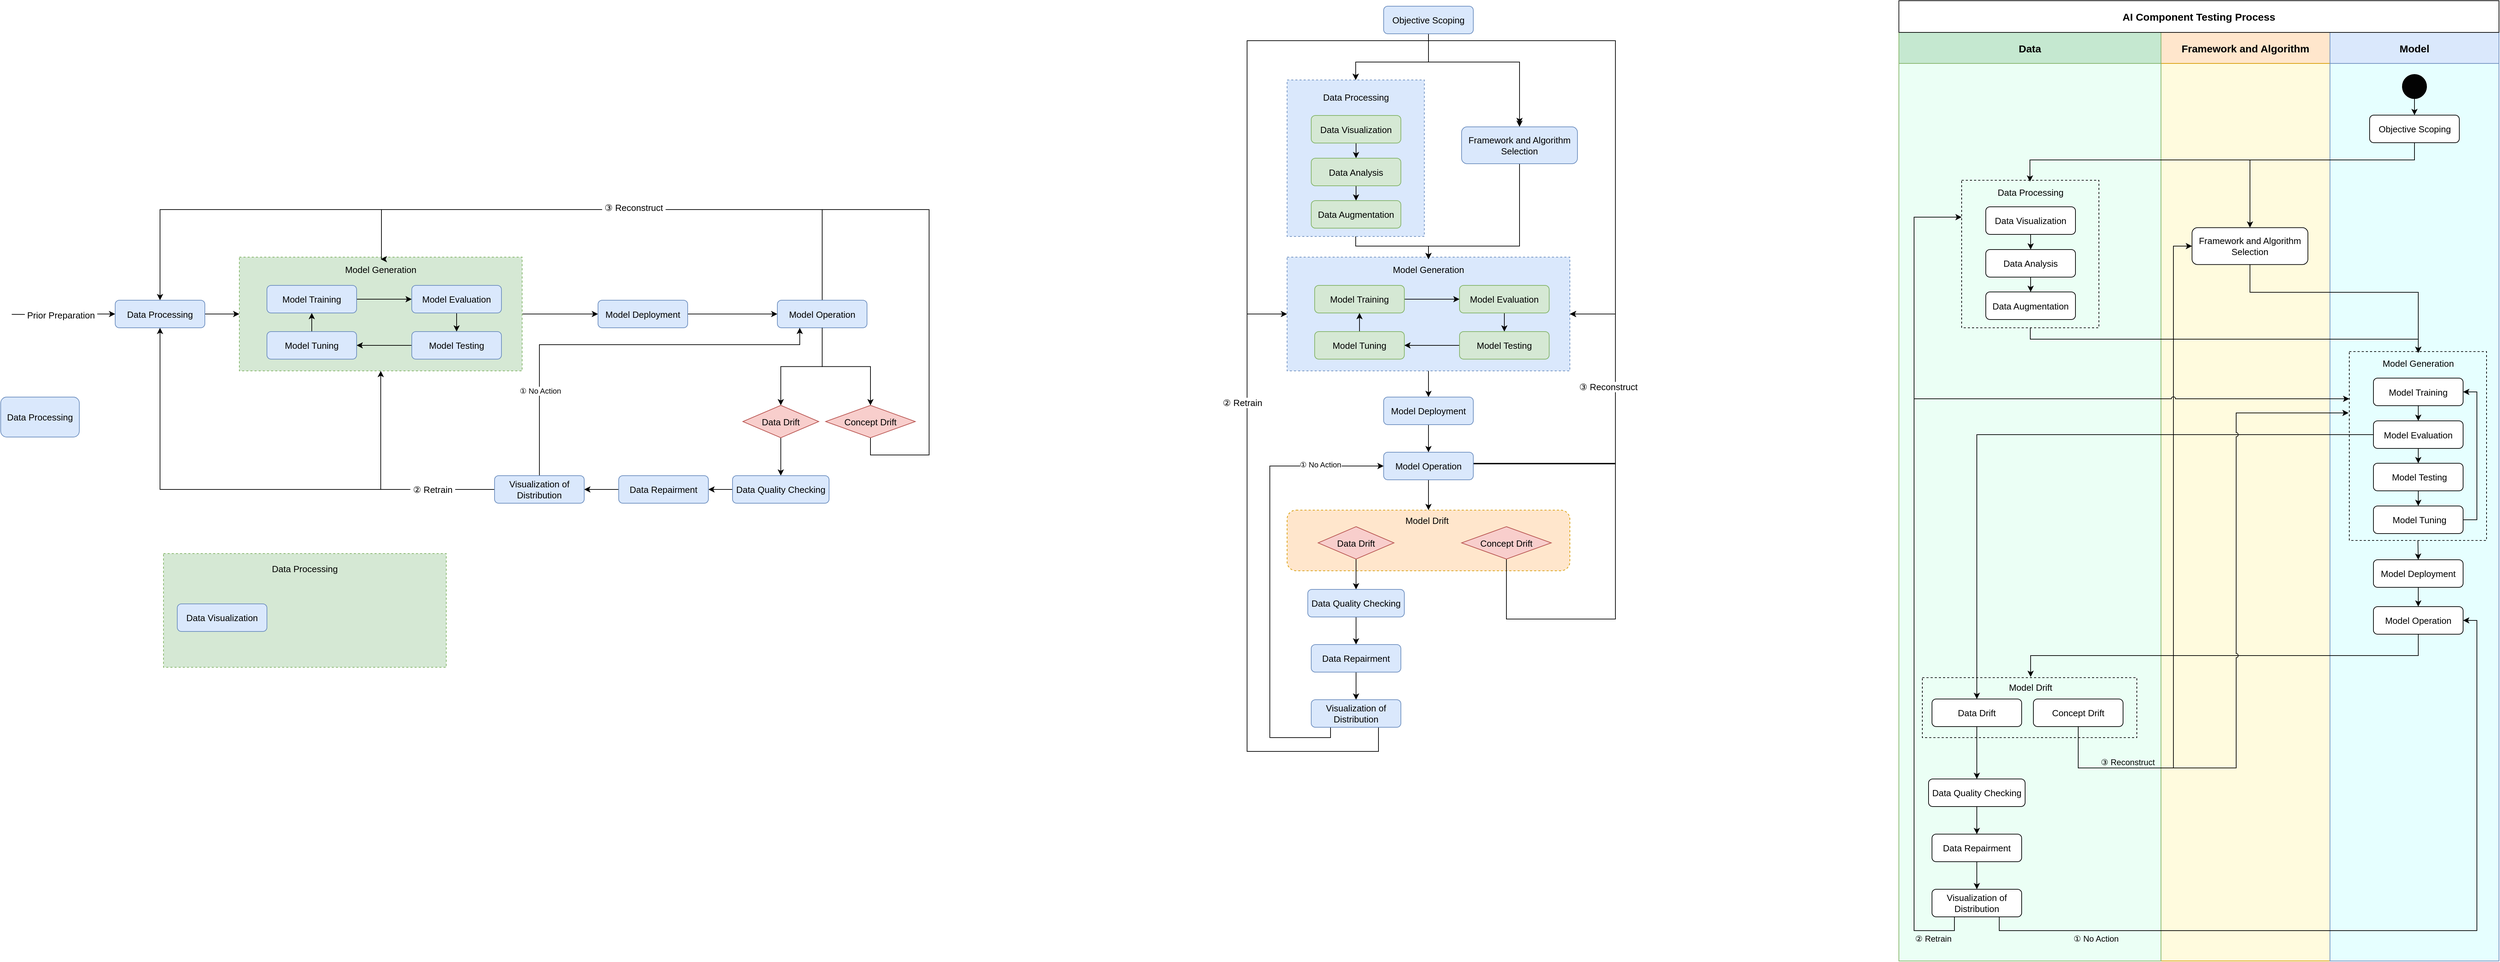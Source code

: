 <mxfile version="22.1.17" type="github">
  <diagram name="第 1 页" id="kjWoDe90movP3GVGkAOm">
    <mxGraphModel dx="2210" dy="1623" grid="0" gridSize="10" guides="1" tooltips="1" connect="1" arrows="1" fold="1" page="0" pageScale="1" pageWidth="827" pageHeight="1169" math="0" shadow="0">
      <root>
        <mxCell id="0" />
        <mxCell id="1" parent="0" />
        <mxCell id="MFeed4d9ZoU8dtEDPjQN-4" value="Framework and Algorithm" style="swimlane;whiteSpace=wrap;html=1;startSize=45;fontSize=15;fillColor=#ffe6cc;strokeColor=#d79b00;swimlaneFillColor=#FFFBDE;" vertex="1" parent="1">
          <mxGeometry x="3056" y="-283" width="245" height="1347" as="geometry" />
        </mxCell>
        <mxCell id="Fn_SYdDXyTarmtpHNBiJ-152" value="" style="rounded=1;whiteSpace=wrap;html=1;fillColor=#ffe6cc;strokeColor=#d79b00;dashed=1;" parent="1" vertex="1">
          <mxGeometry x="1789" y="410" width="410" height="88" as="geometry" />
        </mxCell>
        <mxCell id="Fn_SYdDXyTarmtpHNBiJ-78" style="edgeStyle=orthogonalEdgeStyle;rounded=0;orthogonalLoop=1;jettySize=auto;html=1;exitX=1;exitY=0.5;exitDx=0;exitDy=0;entryX=0;entryY=0.5;entryDx=0;entryDy=0;" parent="1" source="Fn_SYdDXyTarmtpHNBiJ-5" target="Fn_SYdDXyTarmtpHNBiJ-33" edge="1">
          <mxGeometry relative="1" as="geometry" />
        </mxCell>
        <mxCell id="Fn_SYdDXyTarmtpHNBiJ-5" value="" style="rounded=0;whiteSpace=wrap;html=1;dashed=1;fillColor=#d5e8d4;strokeColor=#82b366;fontSize=13;" parent="1" vertex="1">
          <mxGeometry x="270" y="43" width="410" height="165" as="geometry" />
        </mxCell>
        <mxCell id="Fn_SYdDXyTarmtpHNBiJ-12" style="edgeStyle=orthogonalEdgeStyle;rounded=0;orthogonalLoop=1;jettySize=auto;html=1;exitX=1;exitY=0.5;exitDx=0;exitDy=0;entryX=0;entryY=0.5;entryDx=0;entryDy=0;fontSize=13;" parent="1" edge="1">
          <mxGeometry relative="1" as="geometry">
            <mxPoint x="440.0" y="104" as="sourcePoint" />
            <mxPoint x="520.0" y="104" as="targetPoint" />
          </mxGeometry>
        </mxCell>
        <mxCell id="Fn_SYdDXyTarmtpHNBiJ-18" style="edgeStyle=orthogonalEdgeStyle;rounded=0;orthogonalLoop=1;jettySize=auto;html=1;exitX=0.5;exitY=1;exitDx=0;exitDy=0;entryX=0.5;entryY=0;entryDx=0;entryDy=0;fontSize=13;" parent="1" edge="1">
          <mxGeometry relative="1" as="geometry">
            <mxPoint x="585.0" y="124" as="sourcePoint" />
            <mxPoint x="585.0" y="151" as="targetPoint" />
          </mxGeometry>
        </mxCell>
        <mxCell id="Fn_SYdDXyTarmtpHNBiJ-19" style="edgeStyle=orthogonalEdgeStyle;rounded=0;orthogonalLoop=1;jettySize=auto;html=1;exitX=0;exitY=0.5;exitDx=0;exitDy=0;entryX=1;entryY=0.5;entryDx=0;entryDy=0;fontSize=13;" parent="1" edge="1">
          <mxGeometry relative="1" as="geometry">
            <mxPoint x="520.0" y="171" as="sourcePoint" />
            <mxPoint x="440.0" y="171" as="targetPoint" />
          </mxGeometry>
        </mxCell>
        <mxCell id="Fn_SYdDXyTarmtpHNBiJ-6" value="Model Generation" style="text;html=1;strokeColor=none;fillColor=none;align=center;verticalAlign=middle;whiteSpace=wrap;rounded=0;fontSize=13;" parent="1" vertex="1">
          <mxGeometry x="385" y="46" width="180" height="30" as="geometry" />
        </mxCell>
        <mxCell id="Fn_SYdDXyTarmtpHNBiJ-20" style="edgeStyle=orthogonalEdgeStyle;rounded=0;orthogonalLoop=1;jettySize=auto;html=1;exitX=0.5;exitY=0;exitDx=0;exitDy=0;entryX=0.5;entryY=1;entryDx=0;entryDy=0;fontSize=13;" parent="1" edge="1">
          <mxGeometry relative="1" as="geometry">
            <mxPoint x="375.0" y="151" as="sourcePoint" />
            <mxPoint x="375.0" y="124" as="targetPoint" />
          </mxGeometry>
        </mxCell>
        <mxCell id="Fn_SYdDXyTarmtpHNBiJ-25" style="edgeStyle=orthogonalEdgeStyle;rounded=0;orthogonalLoop=1;jettySize=auto;html=1;exitX=1;exitY=0.5;exitDx=0;exitDy=0;entryX=0;entryY=0.5;entryDx=0;entryDy=0;fontSize=13;" parent="1" source="Fn_SYdDXyTarmtpHNBiJ-24" target="Fn_SYdDXyTarmtpHNBiJ-5" edge="1">
          <mxGeometry relative="1" as="geometry" />
        </mxCell>
        <mxCell id="Fn_SYdDXyTarmtpHNBiJ-50" style="edgeStyle=orthogonalEdgeStyle;rounded=0;orthogonalLoop=1;jettySize=auto;html=1;entryX=0;entryY=0.5;entryDx=0;entryDy=0;fontSize=13;" parent="1" target="Fn_SYdDXyTarmtpHNBiJ-24" edge="1">
          <mxGeometry relative="1" as="geometry">
            <mxPoint x="-50" y="125" as="targetPoint" />
            <mxPoint x="-60" y="126" as="sourcePoint" />
          </mxGeometry>
        </mxCell>
        <mxCell id="Fn_SYdDXyTarmtpHNBiJ-51" value="&amp;nbsp;Prior Preparation&amp;nbsp;" style="edgeLabel;html=1;align=center;verticalAlign=middle;resizable=0;points=[];fontSize=13;" parent="Fn_SYdDXyTarmtpHNBiJ-50" vertex="1" connectable="0">
          <mxGeometry x="-0.065" relative="1" as="geometry">
            <mxPoint as="offset" />
          </mxGeometry>
        </mxCell>
        <mxCell id="Fn_SYdDXyTarmtpHNBiJ-24" value="Data Processing" style="rounded=1;whiteSpace=wrap;html=1;fillColor=#dae8fc;strokeColor=#6c8ebf;fontSize=13;" parent="1" vertex="1">
          <mxGeometry x="90" y="105.5" width="130" height="40" as="geometry" />
        </mxCell>
        <mxCell id="Fn_SYdDXyTarmtpHNBiJ-26" value="Model Training" style="rounded=1;whiteSpace=wrap;html=1;fillColor=#dae8fc;strokeColor=#6c8ebf;fontSize=13;" parent="1" vertex="1">
          <mxGeometry x="310" y="84" width="130" height="40" as="geometry" />
        </mxCell>
        <mxCell id="Fn_SYdDXyTarmtpHNBiJ-60" style="edgeStyle=orthogonalEdgeStyle;rounded=0;orthogonalLoop=1;jettySize=auto;html=1;exitX=0.5;exitY=0;exitDx=0;exitDy=0;entryX=0.5;entryY=0;entryDx=0;entryDy=0;fontSize=13;" parent="1" source="Fn_SYdDXyTarmtpHNBiJ-28" target="Fn_SYdDXyTarmtpHNBiJ-6" edge="1">
          <mxGeometry relative="1" as="geometry">
            <Array as="points">
              <mxPoint x="1115" y="-26" />
              <mxPoint x="476" y="-26" />
              <mxPoint x="476" y="46" />
            </Array>
          </mxGeometry>
        </mxCell>
        <mxCell id="Fn_SYdDXyTarmtpHNBiJ-28" value="Model Operation" style="rounded=1;whiteSpace=wrap;html=1;fillColor=#dae8fc;strokeColor=#6c8ebf;fontSize=13;" parent="1" vertex="1">
          <mxGeometry x="1050" y="105.5" width="130" height="40" as="geometry" />
        </mxCell>
        <mxCell id="Fn_SYdDXyTarmtpHNBiJ-30" value="Model Tuning" style="rounded=1;whiteSpace=wrap;html=1;fillColor=#dae8fc;strokeColor=#6c8ebf;fontSize=13;" parent="1" vertex="1">
          <mxGeometry x="310" y="151" width="130" height="40" as="geometry" />
        </mxCell>
        <mxCell id="Fn_SYdDXyTarmtpHNBiJ-31" value="Model Evaluation" style="rounded=1;whiteSpace=wrap;html=1;fillColor=#dae8fc;strokeColor=#6c8ebf;fontSize=13;" parent="1" vertex="1">
          <mxGeometry x="520" y="84" width="130" height="40" as="geometry" />
        </mxCell>
        <mxCell id="Fn_SYdDXyTarmtpHNBiJ-32" value="Model Testing" style="rounded=1;whiteSpace=wrap;html=1;fillColor=#dae8fc;strokeColor=#6c8ebf;fontSize=13;" parent="1" vertex="1">
          <mxGeometry x="520" y="151" width="130" height="40" as="geometry" />
        </mxCell>
        <mxCell id="Fn_SYdDXyTarmtpHNBiJ-42" style="edgeStyle=orthogonalEdgeStyle;rounded=0;orthogonalLoop=1;jettySize=auto;html=1;exitX=1;exitY=0.5;exitDx=0;exitDy=0;entryX=0;entryY=0.5;entryDx=0;entryDy=0;fontSize=13;" parent="1" source="Fn_SYdDXyTarmtpHNBiJ-33" target="Fn_SYdDXyTarmtpHNBiJ-28" edge="1">
          <mxGeometry relative="1" as="geometry" />
        </mxCell>
        <mxCell id="Fn_SYdDXyTarmtpHNBiJ-33" value="Model Deployment" style="rounded=1;whiteSpace=wrap;html=1;fillColor=#dae8fc;strokeColor=#6c8ebf;fontSize=13;" parent="1" vertex="1">
          <mxGeometry x="790" y="105.5" width="130" height="40" as="geometry" />
        </mxCell>
        <mxCell id="Fn_SYdDXyTarmtpHNBiJ-73" style="edgeStyle=orthogonalEdgeStyle;rounded=0;orthogonalLoop=1;jettySize=auto;html=1;exitX=0.5;exitY=1;exitDx=0;exitDy=0;exitPerimeter=0;entryX=0.5;entryY=0;entryDx=0;entryDy=0;" parent="1" source="Fn_SYdDXyTarmtpHNBiJ-37" target="Fn_SYdDXyTarmtpHNBiJ-69" edge="1">
          <mxGeometry relative="1" as="geometry" />
        </mxCell>
        <mxCell id="Fn_SYdDXyTarmtpHNBiJ-37" value="Data Drift" style="strokeWidth=1;html=1;shape=mxgraph.flowchart.decision;whiteSpace=wrap;fillColor=#f8cecc;strokeColor=#b85450;fontSize=13;" parent="1" vertex="1">
          <mxGeometry x="1000" y="258" width="110" height="47" as="geometry" />
        </mxCell>
        <mxCell id="Fn_SYdDXyTarmtpHNBiJ-64" style="edgeStyle=orthogonalEdgeStyle;rounded=0;orthogonalLoop=1;jettySize=auto;html=1;entryX=0.5;entryY=0;entryDx=0;entryDy=0;fontSize=13;exitX=0.5;exitY=1;exitDx=0;exitDy=0;exitPerimeter=0;" parent="1" source="Fn_SYdDXyTarmtpHNBiJ-38" target="Fn_SYdDXyTarmtpHNBiJ-24" edge="1">
          <mxGeometry relative="1" as="geometry">
            <mxPoint x="1250" y="282" as="sourcePoint" />
            <Array as="points">
              <mxPoint x="1185" y="330" />
              <mxPoint x="1270" y="330" />
              <mxPoint x="1270" y="-26" />
              <mxPoint x="155" y="-26" />
            </Array>
          </mxGeometry>
        </mxCell>
        <mxCell id="Fn_SYdDXyTarmtpHNBiJ-38" value="Concept Drift" style="strokeWidth=1;html=1;shape=mxgraph.flowchart.decision;whiteSpace=wrap;fillColor=#f8cecc;strokeColor=#b85450;fontSize=13;" parent="1" vertex="1">
          <mxGeometry x="1120" y="258" width="130" height="47" as="geometry" />
        </mxCell>
        <mxCell id="Fn_SYdDXyTarmtpHNBiJ-40" style="edgeStyle=orthogonalEdgeStyle;rounded=0;orthogonalLoop=1;jettySize=auto;html=1;exitX=0.5;exitY=1;exitDx=0;exitDy=0;entryX=0.5;entryY=0;entryDx=0;entryDy=0;entryPerimeter=0;fontSize=13;" parent="1" source="Fn_SYdDXyTarmtpHNBiJ-28" target="Fn_SYdDXyTarmtpHNBiJ-37" edge="1">
          <mxGeometry relative="1" as="geometry" />
        </mxCell>
        <mxCell id="Fn_SYdDXyTarmtpHNBiJ-41" style="edgeStyle=orthogonalEdgeStyle;rounded=0;orthogonalLoop=1;jettySize=auto;html=1;exitX=0.5;exitY=1;exitDx=0;exitDy=0;entryX=0.5;entryY=0;entryDx=0;entryDy=0;entryPerimeter=0;fontSize=13;" parent="1" source="Fn_SYdDXyTarmtpHNBiJ-28" target="Fn_SYdDXyTarmtpHNBiJ-38" edge="1">
          <mxGeometry relative="1" as="geometry" />
        </mxCell>
        <mxCell id="Fn_SYdDXyTarmtpHNBiJ-59" style="edgeStyle=orthogonalEdgeStyle;rounded=0;orthogonalLoop=1;jettySize=auto;html=1;exitX=0;exitY=0.5;exitDx=0;exitDy=0;entryX=0.5;entryY=1;entryDx=0;entryDy=0;fontSize=13;" parent="1" source="Fn_SYdDXyTarmtpHNBiJ-46" target="Fn_SYdDXyTarmtpHNBiJ-5" edge="1">
          <mxGeometry relative="1" as="geometry" />
        </mxCell>
        <mxCell id="Fn_SYdDXyTarmtpHNBiJ-53" style="edgeStyle=orthogonalEdgeStyle;rounded=0;orthogonalLoop=1;jettySize=auto;html=1;exitX=0;exitY=0.5;exitDx=0;exitDy=0;entryX=0.5;entryY=1;entryDx=0;entryDy=0;fontSize=13;" parent="1" source="Fn_SYdDXyTarmtpHNBiJ-46" target="Fn_SYdDXyTarmtpHNBiJ-24" edge="1">
          <mxGeometry relative="1" as="geometry" />
        </mxCell>
        <mxCell id="Fn_SYdDXyTarmtpHNBiJ-54" value="&amp;nbsp;②&amp;nbsp;Retrain&amp;nbsp;" style="edgeLabel;html=1;align=center;verticalAlign=middle;resizable=0;points=[];fontSize=13;" parent="Fn_SYdDXyTarmtpHNBiJ-53" vertex="1" connectable="0">
          <mxGeometry x="-0.463" y="-3" relative="1" as="geometry">
            <mxPoint x="103" y="3" as="offset" />
          </mxGeometry>
        </mxCell>
        <mxCell id="Fn_SYdDXyTarmtpHNBiJ-79" style="edgeStyle=orthogonalEdgeStyle;rounded=0;orthogonalLoop=1;jettySize=auto;html=1;exitX=0.5;exitY=0;exitDx=0;exitDy=0;entryX=0.25;entryY=1;entryDx=0;entryDy=0;" parent="1" source="Fn_SYdDXyTarmtpHNBiJ-46" target="Fn_SYdDXyTarmtpHNBiJ-28" edge="1">
          <mxGeometry relative="1" as="geometry">
            <Array as="points">
              <mxPoint x="705" y="170" />
              <mxPoint x="1082" y="170" />
            </Array>
          </mxGeometry>
        </mxCell>
        <mxCell id="Fn_SYdDXyTarmtpHNBiJ-81" value="① No Action" style="edgeLabel;html=1;align=center;verticalAlign=middle;resizable=0;points=[];" parent="Fn_SYdDXyTarmtpHNBiJ-79" vertex="1" connectable="0">
          <mxGeometry x="-0.585" y="-1" relative="1" as="geometry">
            <mxPoint as="offset" />
          </mxGeometry>
        </mxCell>
        <mxCell id="Fn_SYdDXyTarmtpHNBiJ-46" value="Visualization of Distribution" style="rounded=1;whiteSpace=wrap;html=1;fillColor=#dae8fc;strokeColor=#6c8ebf;fontSize=13;" parent="1" vertex="1">
          <mxGeometry x="640" y="360" width="130" height="40" as="geometry" />
        </mxCell>
        <mxCell id="Fn_SYdDXyTarmtpHNBiJ-65" value="&lt;span style=&quot;color: rgb(0, 0, 0); font-family: Helvetica; font-size: 13px; font-style: normal; font-variant-ligatures: normal; font-variant-caps: normal; font-weight: 400; letter-spacing: normal; orphans: 2; text-align: center; text-indent: 0px; text-transform: none; widows: 2; word-spacing: 0px; -webkit-text-stroke-width: 0px; background-color: rgb(255, 255, 255); text-decoration-thickness: initial; text-decoration-style: initial; text-decoration-color: initial; float: none; display: inline !important;&quot;&gt;&amp;nbsp;③ Reconstruct&amp;nbsp;&lt;/span&gt;" style="text;whiteSpace=wrap;html=1;" parent="1" vertex="1">
          <mxGeometry x="794.0" y="-43.0" width="121" height="38" as="geometry" />
        </mxCell>
        <mxCell id="Fn_SYdDXyTarmtpHNBiJ-74" style="edgeStyle=orthogonalEdgeStyle;rounded=0;orthogonalLoop=1;jettySize=auto;html=1;exitX=0;exitY=0.5;exitDx=0;exitDy=0;entryX=1;entryY=0.5;entryDx=0;entryDy=0;" parent="1" source="Fn_SYdDXyTarmtpHNBiJ-69" target="Fn_SYdDXyTarmtpHNBiJ-71" edge="1">
          <mxGeometry relative="1" as="geometry" />
        </mxCell>
        <mxCell id="Fn_SYdDXyTarmtpHNBiJ-69" value="Data Quality Checking" style="rounded=1;whiteSpace=wrap;html=1;fillColor=#dae8fc;strokeColor=#6c8ebf;fontSize=13;" parent="1" vertex="1">
          <mxGeometry x="985" y="360" width="140" height="40" as="geometry" />
        </mxCell>
        <mxCell id="Fn_SYdDXyTarmtpHNBiJ-77" style="edgeStyle=orthogonalEdgeStyle;rounded=0;orthogonalLoop=1;jettySize=auto;html=1;exitX=0;exitY=0.5;exitDx=0;exitDy=0;entryX=1;entryY=0.5;entryDx=0;entryDy=0;" parent="1" source="Fn_SYdDXyTarmtpHNBiJ-71" target="Fn_SYdDXyTarmtpHNBiJ-46" edge="1">
          <mxGeometry relative="1" as="geometry" />
        </mxCell>
        <mxCell id="Fn_SYdDXyTarmtpHNBiJ-71" value="Data Repairment" style="rounded=1;whiteSpace=wrap;html=1;fillColor=#dae8fc;strokeColor=#6c8ebf;fontSize=13;" parent="1" vertex="1">
          <mxGeometry x="820" y="360" width="130" height="40" as="geometry" />
        </mxCell>
        <mxCell id="Fn_SYdDXyTarmtpHNBiJ-82" value="Data Processing" style="rounded=1;whiteSpace=wrap;html=1;fillColor=#dae8fc;strokeColor=#6c8ebf;fontSize=13;" parent="1" vertex="1">
          <mxGeometry x="-76" y="246" width="114" height="58" as="geometry" />
        </mxCell>
        <mxCell id="Fn_SYdDXyTarmtpHNBiJ-83" value="" style="rounded=0;whiteSpace=wrap;html=1;dashed=1;fillColor=#d5e8d4;strokeColor=#82b366;fontSize=13;" parent="1" vertex="1">
          <mxGeometry x="160" y="473" width="410" height="165" as="geometry" />
        </mxCell>
        <mxCell id="Fn_SYdDXyTarmtpHNBiJ-84" value="Data Processing" style="text;html=1;strokeColor=none;fillColor=none;align=center;verticalAlign=middle;whiteSpace=wrap;rounded=0;fontSize=13;" parent="1" vertex="1">
          <mxGeometry x="275" y="480" width="180" height="30" as="geometry" />
        </mxCell>
        <mxCell id="Fn_SYdDXyTarmtpHNBiJ-86" value="Data Visualization" style="rounded=1;whiteSpace=wrap;html=1;fillColor=#dae8fc;strokeColor=#6c8ebf;fontSize=13;" parent="1" vertex="1">
          <mxGeometry x="180" y="546" width="130" height="40" as="geometry" />
        </mxCell>
        <mxCell id="Fn_SYdDXyTarmtpHNBiJ-120" style="edgeStyle=orthogonalEdgeStyle;rounded=0;orthogonalLoop=1;jettySize=auto;html=1;exitX=0.5;exitY=1;exitDx=0;exitDy=0;entryX=0.5;entryY=0;entryDx=0;entryDy=0;" parent="1" source="Fn_SYdDXyTarmtpHNBiJ-88" target="Fn_SYdDXyTarmtpHNBiJ-102" edge="1">
          <mxGeometry relative="1" as="geometry" />
        </mxCell>
        <mxCell id="Fn_SYdDXyTarmtpHNBiJ-88" value="" style="rounded=0;whiteSpace=wrap;html=1;dashed=1;fillColor=#dae8fc;strokeColor=#6c8ebf;fontSize=13;" parent="1" vertex="1">
          <mxGeometry x="1789" y="43" width="410" height="165" as="geometry" />
        </mxCell>
        <mxCell id="Fn_SYdDXyTarmtpHNBiJ-89" style="edgeStyle=orthogonalEdgeStyle;rounded=0;orthogonalLoop=1;jettySize=auto;html=1;exitX=1;exitY=0.5;exitDx=0;exitDy=0;entryX=0;entryY=0.5;entryDx=0;entryDy=0;fontSize=13;" parent="1" edge="1">
          <mxGeometry relative="1" as="geometry">
            <mxPoint x="1959.0" y="104" as="sourcePoint" />
            <mxPoint x="2039.0" y="104" as="targetPoint" />
          </mxGeometry>
        </mxCell>
        <mxCell id="Fn_SYdDXyTarmtpHNBiJ-90" style="edgeStyle=orthogonalEdgeStyle;rounded=0;orthogonalLoop=1;jettySize=auto;html=1;exitX=0.5;exitY=1;exitDx=0;exitDy=0;entryX=0.5;entryY=0;entryDx=0;entryDy=0;fontSize=13;" parent="1" edge="1">
          <mxGeometry relative="1" as="geometry">
            <mxPoint x="2104" y="124" as="sourcePoint" />
            <mxPoint x="2104" y="151" as="targetPoint" />
          </mxGeometry>
        </mxCell>
        <mxCell id="Fn_SYdDXyTarmtpHNBiJ-91" style="edgeStyle=orthogonalEdgeStyle;rounded=0;orthogonalLoop=1;jettySize=auto;html=1;exitX=0;exitY=0.5;exitDx=0;exitDy=0;entryX=1;entryY=0.5;entryDx=0;entryDy=0;fontSize=13;" parent="1" edge="1">
          <mxGeometry relative="1" as="geometry">
            <mxPoint x="2039.0" y="171" as="sourcePoint" />
            <mxPoint x="1959.0" y="171" as="targetPoint" />
          </mxGeometry>
        </mxCell>
        <mxCell id="Fn_SYdDXyTarmtpHNBiJ-92" value="Model Generation" style="text;html=1;strokeColor=none;fillColor=none;align=center;verticalAlign=middle;whiteSpace=wrap;rounded=0;fontSize=13;" parent="1" vertex="1">
          <mxGeometry x="1904" y="46" width="180" height="30" as="geometry" />
        </mxCell>
        <mxCell id="Fn_SYdDXyTarmtpHNBiJ-93" style="edgeStyle=orthogonalEdgeStyle;rounded=0;orthogonalLoop=1;jettySize=auto;html=1;exitX=0.5;exitY=0;exitDx=0;exitDy=0;entryX=0.5;entryY=1;entryDx=0;entryDy=0;fontSize=13;" parent="1" edge="1">
          <mxGeometry relative="1" as="geometry">
            <mxPoint x="1894.0" y="151" as="sourcePoint" />
            <mxPoint x="1894.0" y="124" as="targetPoint" />
          </mxGeometry>
        </mxCell>
        <mxCell id="Fn_SYdDXyTarmtpHNBiJ-95" value="Model Training" style="rounded=1;whiteSpace=wrap;html=1;fillColor=#d5e8d4;strokeColor=#82b366;fontSize=13;" parent="1" vertex="1">
          <mxGeometry x="1829" y="84" width="130" height="40" as="geometry" />
        </mxCell>
        <mxCell id="Fn_SYdDXyTarmtpHNBiJ-130" style="edgeStyle=orthogonalEdgeStyle;rounded=0;orthogonalLoop=1;jettySize=auto;html=1;exitX=1;exitY=0.5;exitDx=0;exitDy=0;entryX=1;entryY=0.5;entryDx=0;entryDy=0;" parent="1" source="Fn_SYdDXyTarmtpHNBiJ-97" target="Fn_SYdDXyTarmtpHNBiJ-88" edge="1">
          <mxGeometry relative="1" as="geometry">
            <Array as="points">
              <mxPoint x="2059" y="343" />
              <mxPoint x="2265" y="343" />
              <mxPoint x="2265" y="125" />
            </Array>
          </mxGeometry>
        </mxCell>
        <mxCell id="Fn_SYdDXyTarmtpHNBiJ-153" style="edgeStyle=orthogonalEdgeStyle;rounded=0;orthogonalLoop=1;jettySize=auto;html=1;exitX=0.5;exitY=1;exitDx=0;exitDy=0;entryX=0.5;entryY=0;entryDx=0;entryDy=0;" parent="1" source="Fn_SYdDXyTarmtpHNBiJ-97" target="Fn_SYdDXyTarmtpHNBiJ-152" edge="1">
          <mxGeometry relative="1" as="geometry" />
        </mxCell>
        <mxCell id="Fn_SYdDXyTarmtpHNBiJ-163" style="edgeStyle=orthogonalEdgeStyle;rounded=0;orthogonalLoop=1;jettySize=auto;html=1;exitX=1;exitY=0.5;exitDx=0;exitDy=0;entryX=0.5;entryY=0;entryDx=0;entryDy=0;" parent="1" edge="1">
          <mxGeometry relative="1" as="geometry">
            <mxPoint x="2059" y="342" as="sourcePoint" />
            <mxPoint x="2126.0" y="-150" as="targetPoint" />
            <Array as="points">
              <mxPoint x="2265" y="342" />
              <mxPoint x="2265" y="-271" />
              <mxPoint x="1994" y="-271" />
              <mxPoint x="1994" y="-240" />
              <mxPoint x="2126" y="-240" />
            </Array>
          </mxGeometry>
        </mxCell>
        <mxCell id="Fn_SYdDXyTarmtpHNBiJ-97" value="Model Operation" style="rounded=1;whiteSpace=wrap;html=1;fillColor=#dae8fc;strokeColor=#6c8ebf;fontSize=13;" parent="1" vertex="1">
          <mxGeometry x="1929" y="326" width="130" height="40" as="geometry" />
        </mxCell>
        <mxCell id="Fn_SYdDXyTarmtpHNBiJ-98" value="Model Tuning" style="rounded=1;whiteSpace=wrap;html=1;fillColor=#d5e8d4;strokeColor=#82b366;fontSize=13;" parent="1" vertex="1">
          <mxGeometry x="1829" y="151" width="130" height="40" as="geometry" />
        </mxCell>
        <mxCell id="Fn_SYdDXyTarmtpHNBiJ-99" value="Model Evaluation" style="rounded=1;whiteSpace=wrap;html=1;fillColor=#d5e8d4;strokeColor=#82b366;fontSize=13;" parent="1" vertex="1">
          <mxGeometry x="2039" y="84" width="130" height="40" as="geometry" />
        </mxCell>
        <mxCell id="Fn_SYdDXyTarmtpHNBiJ-100" value="Model Testing" style="rounded=1;whiteSpace=wrap;html=1;fillColor=#d5e8d4;strokeColor=#82b366;fontSize=13;" parent="1" vertex="1">
          <mxGeometry x="2039" y="151" width="130" height="40" as="geometry" />
        </mxCell>
        <mxCell id="Fn_SYdDXyTarmtpHNBiJ-123" style="edgeStyle=orthogonalEdgeStyle;rounded=0;orthogonalLoop=1;jettySize=auto;html=1;exitX=0.5;exitY=1;exitDx=0;exitDy=0;entryX=0.5;entryY=0;entryDx=0;entryDy=0;" parent="1" source="Fn_SYdDXyTarmtpHNBiJ-102" target="Fn_SYdDXyTarmtpHNBiJ-97" edge="1">
          <mxGeometry relative="1" as="geometry" />
        </mxCell>
        <mxCell id="Fn_SYdDXyTarmtpHNBiJ-102" value="Model Deployment" style="rounded=1;whiteSpace=wrap;html=1;fillColor=#dae8fc;strokeColor=#6c8ebf;fontSize=13;" parent="1" vertex="1">
          <mxGeometry x="1929" y="246" width="130" height="40" as="geometry" />
        </mxCell>
        <mxCell id="Fn_SYdDXyTarmtpHNBiJ-103" style="edgeStyle=orthogonalEdgeStyle;rounded=0;orthogonalLoop=1;jettySize=auto;html=1;entryX=0.5;entryY=0;entryDx=0;entryDy=0;" parent="1" source="Fn_SYdDXyTarmtpHNBiJ-104" target="Fn_SYdDXyTarmtpHNBiJ-117" edge="1">
          <mxGeometry relative="1" as="geometry">
            <mxPoint x="1889" y="488.0" as="sourcePoint" />
          </mxGeometry>
        </mxCell>
        <mxCell id="Fn_SYdDXyTarmtpHNBiJ-104" value="Data Drift" style="strokeWidth=1;html=1;shape=mxgraph.flowchart.decision;whiteSpace=wrap;fillColor=#f8cecc;strokeColor=#b85450;fontSize=13;" parent="1" vertex="1">
          <mxGeometry x="1834" y="434" width="110" height="47" as="geometry" />
        </mxCell>
        <mxCell id="Fn_SYdDXyTarmtpHNBiJ-131" style="edgeStyle=orthogonalEdgeStyle;rounded=0;orthogonalLoop=1;jettySize=auto;html=1;exitX=0.25;exitY=1;exitDx=0;exitDy=0;entryX=0;entryY=0.5;entryDx=0;entryDy=0;" parent="1" source="Fn_SYdDXyTarmtpHNBiJ-114" target="Fn_SYdDXyTarmtpHNBiJ-97" edge="1">
          <mxGeometry relative="1" as="geometry">
            <Array as="points">
              <mxPoint x="1852" y="725" />
              <mxPoint x="1852" y="740" />
              <mxPoint x="1764" y="740" />
              <mxPoint x="1764" y="346" />
            </Array>
          </mxGeometry>
        </mxCell>
        <mxCell id="Fn_SYdDXyTarmtpHNBiJ-132" style="edgeStyle=orthogonalEdgeStyle;rounded=0;orthogonalLoop=1;jettySize=auto;html=1;exitX=0.75;exitY=1;exitDx=0;exitDy=0;entryX=0;entryY=0.5;entryDx=0;entryDy=0;" parent="1" source="Fn_SYdDXyTarmtpHNBiJ-114" target="Fn_SYdDXyTarmtpHNBiJ-88" edge="1">
          <mxGeometry relative="1" as="geometry">
            <Array as="points">
              <mxPoint x="1922" y="760" />
              <mxPoint x="1731" y="760" />
              <mxPoint x="1731" y="126" />
            </Array>
          </mxGeometry>
        </mxCell>
        <mxCell id="Fn_SYdDXyTarmtpHNBiJ-162" style="edgeStyle=orthogonalEdgeStyle;rounded=0;orthogonalLoop=1;jettySize=auto;html=1;exitX=0.75;exitY=1;exitDx=0;exitDy=0;entryX=0.5;entryY=0;entryDx=0;entryDy=0;" parent="1" source="Fn_SYdDXyTarmtpHNBiJ-114" target="Fn_SYdDXyTarmtpHNBiJ-135" edge="1">
          <mxGeometry relative="1" as="geometry">
            <Array as="points">
              <mxPoint x="1921" y="760" />
              <mxPoint x="1731" y="760" />
              <mxPoint x="1731" y="-271" />
              <mxPoint x="1994" y="-271" />
              <mxPoint x="1994" y="-240" />
              <mxPoint x="1889" y="-240" />
            </Array>
          </mxGeometry>
        </mxCell>
        <mxCell id="Fn_SYdDXyTarmtpHNBiJ-114" value="Visualization of Distribution" style="rounded=1;whiteSpace=wrap;html=1;fillColor=#dae8fc;strokeColor=#6c8ebf;fontSize=13;" parent="1" vertex="1">
          <mxGeometry x="1824" y="685" width="130" height="40" as="geometry" />
        </mxCell>
        <mxCell id="Fn_SYdDXyTarmtpHNBiJ-125" style="edgeStyle=orthogonalEdgeStyle;rounded=0;orthogonalLoop=1;jettySize=auto;html=1;exitX=0.5;exitY=1;exitDx=0;exitDy=0;entryX=0.5;entryY=0;entryDx=0;entryDy=0;" parent="1" source="Fn_SYdDXyTarmtpHNBiJ-117" target="Fn_SYdDXyTarmtpHNBiJ-119" edge="1">
          <mxGeometry relative="1" as="geometry" />
        </mxCell>
        <mxCell id="Fn_SYdDXyTarmtpHNBiJ-117" value="Data Quality Checking" style="rounded=1;whiteSpace=wrap;html=1;fillColor=#dae8fc;strokeColor=#6c8ebf;fontSize=13;" parent="1" vertex="1">
          <mxGeometry x="1819" y="525" width="140" height="40" as="geometry" />
        </mxCell>
        <mxCell id="Fn_SYdDXyTarmtpHNBiJ-126" style="edgeStyle=orthogonalEdgeStyle;rounded=0;orthogonalLoop=1;jettySize=auto;html=1;exitX=0.5;exitY=1;exitDx=0;exitDy=0;entryX=0.5;entryY=0;entryDx=0;entryDy=0;" parent="1" source="Fn_SYdDXyTarmtpHNBiJ-119" target="Fn_SYdDXyTarmtpHNBiJ-114" edge="1">
          <mxGeometry relative="1" as="geometry" />
        </mxCell>
        <mxCell id="Fn_SYdDXyTarmtpHNBiJ-119" value="Data Repairment" style="rounded=1;whiteSpace=wrap;html=1;fillColor=#dae8fc;strokeColor=#6c8ebf;fontSize=13;" parent="1" vertex="1">
          <mxGeometry x="1824" y="605" width="130" height="40" as="geometry" />
        </mxCell>
        <mxCell id="Fn_SYdDXyTarmtpHNBiJ-133" value="① No Action" style="edgeLabel;html=1;align=center;verticalAlign=middle;resizable=0;points=[];" parent="1" vertex="1" connectable="0">
          <mxGeometry x="1110" y="263" as="geometry">
            <mxPoint x="727" y="81" as="offset" />
          </mxGeometry>
        </mxCell>
        <mxCell id="Fn_SYdDXyTarmtpHNBiJ-134" value="&amp;nbsp;②&amp;nbsp;Retrain&amp;nbsp;" style="edgeLabel;html=1;align=center;verticalAlign=middle;resizable=0;points=[];fontSize=13;" parent="1" vertex="1" connectable="0">
          <mxGeometry x="585.997" y="390" as="geometry">
            <mxPoint x="1138" y="-136" as="offset" />
          </mxGeometry>
        </mxCell>
        <mxCell id="Fn_SYdDXyTarmtpHNBiJ-145" style="edgeStyle=orthogonalEdgeStyle;rounded=0;orthogonalLoop=1;jettySize=auto;html=1;exitX=0.5;exitY=1;exitDx=0;exitDy=0;entryX=0.5;entryY=0;entryDx=0;entryDy=0;" parent="1" source="Fn_SYdDXyTarmtpHNBiJ-135" target="Fn_SYdDXyTarmtpHNBiJ-92" edge="1">
          <mxGeometry relative="1" as="geometry">
            <Array as="points">
              <mxPoint x="1888" y="27" />
              <mxPoint x="1994" y="27" />
            </Array>
          </mxGeometry>
        </mxCell>
        <mxCell id="Fn_SYdDXyTarmtpHNBiJ-135" value="" style="rounded=0;whiteSpace=wrap;html=1;dashed=1;fillColor=#dae8fc;strokeColor=#6c8ebf;fontSize=13;" parent="1" vertex="1">
          <mxGeometry x="1789" y="-214" width="199" height="227" as="geometry" />
        </mxCell>
        <mxCell id="Fn_SYdDXyTarmtpHNBiJ-139" value="Data Processing" style="text;html=1;strokeColor=none;fillColor=none;align=center;verticalAlign=middle;whiteSpace=wrap;rounded=0;fontSize=13;" parent="1" vertex="1">
          <mxGeometry x="1799" y="-204" width="180" height="30" as="geometry" />
        </mxCell>
        <mxCell id="Fn_SYdDXyTarmtpHNBiJ-148" style="edgeStyle=orthogonalEdgeStyle;rounded=0;orthogonalLoop=1;jettySize=auto;html=1;exitX=0.5;exitY=1;exitDx=0;exitDy=0;" parent="1" source="Fn_SYdDXyTarmtpHNBiJ-141" target="Fn_SYdDXyTarmtpHNBiJ-142" edge="1">
          <mxGeometry relative="1" as="geometry" />
        </mxCell>
        <mxCell id="Fn_SYdDXyTarmtpHNBiJ-141" value="Data Visualization" style="rounded=1;whiteSpace=wrap;html=1;fillColor=#d5e8d4;strokeColor=#82b366;fontSize=13;" parent="1" vertex="1">
          <mxGeometry x="1824" y="-162.5" width="130" height="40" as="geometry" />
        </mxCell>
        <mxCell id="Fn_SYdDXyTarmtpHNBiJ-149" style="edgeStyle=orthogonalEdgeStyle;rounded=0;orthogonalLoop=1;jettySize=auto;html=1;exitX=0.5;exitY=1;exitDx=0;exitDy=0;entryX=0.5;entryY=0;entryDx=0;entryDy=0;" parent="1" source="Fn_SYdDXyTarmtpHNBiJ-142" target="Fn_SYdDXyTarmtpHNBiJ-147" edge="1">
          <mxGeometry relative="1" as="geometry" />
        </mxCell>
        <mxCell id="Fn_SYdDXyTarmtpHNBiJ-142" value="Data Analysis" style="rounded=1;whiteSpace=wrap;html=1;fillColor=#d5e8d4;strokeColor=#82b366;fontSize=13;" parent="1" vertex="1">
          <mxGeometry x="1824" y="-100.5" width="130" height="40" as="geometry" />
        </mxCell>
        <mxCell id="Fn_SYdDXyTarmtpHNBiJ-155" style="edgeStyle=orthogonalEdgeStyle;rounded=0;orthogonalLoop=1;jettySize=auto;html=1;exitX=0.5;exitY=1;exitDx=0;exitDy=0;entryX=0.5;entryY=0;entryDx=0;entryDy=0;" parent="1" source="Fn_SYdDXyTarmtpHNBiJ-146" target="Fn_SYdDXyTarmtpHNBiJ-135" edge="1">
          <mxGeometry relative="1" as="geometry">
            <Array as="points">
              <mxPoint x="1994" y="-240" />
              <mxPoint x="1888" y="-240" />
            </Array>
          </mxGeometry>
        </mxCell>
        <mxCell id="Fn_SYdDXyTarmtpHNBiJ-159" style="edgeStyle=orthogonalEdgeStyle;rounded=0;orthogonalLoop=1;jettySize=auto;html=1;exitX=0.5;exitY=1;exitDx=0;exitDy=0;entryX=0.5;entryY=0;entryDx=0;entryDy=0;" parent="1" source="Fn_SYdDXyTarmtpHNBiJ-146" target="Fn_SYdDXyTarmtpHNBiJ-157" edge="1">
          <mxGeometry relative="1" as="geometry">
            <Array as="points">
              <mxPoint x="1994" y="-240" />
              <mxPoint x="2126" y="-240" />
            </Array>
          </mxGeometry>
        </mxCell>
        <mxCell id="Fn_SYdDXyTarmtpHNBiJ-146" value="Objective Scoping" style="rounded=1;whiteSpace=wrap;html=1;fillColor=#dae8fc;strokeColor=#6c8ebf;fontSize=13;" parent="1" vertex="1">
          <mxGeometry x="1929" y="-321" width="130" height="40" as="geometry" />
        </mxCell>
        <mxCell id="Fn_SYdDXyTarmtpHNBiJ-147" value="Data Augmentation" style="rounded=1;whiteSpace=wrap;html=1;fillColor=#d5e8d4;strokeColor=#82b366;fontSize=13;" parent="1" vertex="1">
          <mxGeometry x="1824" y="-39" width="130" height="40" as="geometry" />
        </mxCell>
        <mxCell id="Fn_SYdDXyTarmtpHNBiJ-151" style="edgeStyle=orthogonalEdgeStyle;rounded=0;orthogonalLoop=1;jettySize=auto;html=1;exitX=0.5;exitY=1;exitDx=0;exitDy=0;exitPerimeter=0;entryX=1;entryY=0.5;entryDx=0;entryDy=0;" parent="1" source="Fn_SYdDXyTarmtpHNBiJ-106" target="Fn_SYdDXyTarmtpHNBiJ-88" edge="1">
          <mxGeometry relative="1" as="geometry">
            <Array as="points">
              <mxPoint x="2107" y="568" />
              <mxPoint x="2265" y="568" />
              <mxPoint x="2265" y="125" />
            </Array>
          </mxGeometry>
        </mxCell>
        <mxCell id="Fn_SYdDXyTarmtpHNBiJ-106" value="Concept Drift" style="strokeWidth=1;html=1;shape=mxgraph.flowchart.decision;whiteSpace=wrap;fillColor=#f8cecc;strokeColor=#b85450;fontSize=13;" parent="1" vertex="1">
          <mxGeometry x="2042" y="434" width="130" height="47" as="geometry" />
        </mxCell>
        <mxCell id="Fn_SYdDXyTarmtpHNBiJ-154" value="Model Drift" style="text;html=1;strokeColor=none;fillColor=none;align=center;verticalAlign=middle;whiteSpace=wrap;rounded=0;fontSize=13;" parent="1" vertex="1">
          <mxGeometry x="1902" y="410" width="180" height="30" as="geometry" />
        </mxCell>
        <mxCell id="Fn_SYdDXyTarmtpHNBiJ-161" style="edgeStyle=orthogonalEdgeStyle;rounded=0;orthogonalLoop=1;jettySize=auto;html=1;exitX=0.5;exitY=1;exitDx=0;exitDy=0;entryX=0.5;entryY=0;entryDx=0;entryDy=0;" parent="1" source="Fn_SYdDXyTarmtpHNBiJ-157" target="Fn_SYdDXyTarmtpHNBiJ-92" edge="1">
          <mxGeometry relative="1" as="geometry">
            <Array as="points">
              <mxPoint x="2126" y="27" />
              <mxPoint x="1994" y="27" />
            </Array>
          </mxGeometry>
        </mxCell>
        <mxCell id="Fn_SYdDXyTarmtpHNBiJ-157" value="Framework and Algorithm Selection" style="rounded=1;whiteSpace=wrap;html=1;fillColor=#dae8fc;strokeColor=#6c8ebf;fontSize=13;" parent="1" vertex="1">
          <mxGeometry x="2042" y="-146" width="168" height="53.5" as="geometry" />
        </mxCell>
        <mxCell id="Fn_SYdDXyTarmtpHNBiJ-115" value="&lt;span style=&quot;color: rgb(0, 0, 0); font-family: Helvetica; font-size: 13px; font-style: normal; font-variant-ligatures: normal; font-variant-caps: normal; font-weight: 400; letter-spacing: normal; orphans: 2; text-align: center; text-indent: 0px; text-transform: none; widows: 2; word-spacing: 0px; -webkit-text-stroke-width: 0px; background-color: rgb(255, 255, 255); text-decoration-thickness: initial; text-decoration-style: initial; text-decoration-color: initial; float: none; display: inline !important;&quot;&gt;&amp;nbsp;③ Reconstruct&amp;nbsp;&lt;/span&gt;" style="text;whiteSpace=wrap;html=1;" parent="1" vertex="1">
          <mxGeometry x="2207.0" y="217.0" width="121" height="38" as="geometry" />
        </mxCell>
        <mxCell id="MFeed4d9ZoU8dtEDPjQN-1" value="&lt;font style=&quot;font-size: 15px;&quot;&gt;Data&lt;/font&gt;" style="swimlane;whiteSpace=wrap;html=1;startSize=45;fontSize=15;strokeColor=#82b366;fillColor=#C5E8D0;swimlaneFillColor=#EBFFF5;" vertex="1" parent="1">
          <mxGeometry x="2676" y="-283" width="380" height="1347" as="geometry">
            <mxRectangle x="2566" y="-283" width="68" height="45" as="alternateBounds" />
          </mxGeometry>
        </mxCell>
        <mxCell id="MFeed4d9ZoU8dtEDPjQN-6" value="" style="rounded=0;whiteSpace=wrap;html=1;dashed=1;fontSize=13;fillColor=none;" vertex="1" parent="MFeed4d9ZoU8dtEDPjQN-1">
          <mxGeometry x="91" y="214.5" width="199" height="214" as="geometry" />
        </mxCell>
        <mxCell id="MFeed4d9ZoU8dtEDPjQN-7" value="Data Processing" style="text;html=1;strokeColor=none;fillColor=none;align=center;verticalAlign=middle;whiteSpace=wrap;rounded=0;fontSize=13;" vertex="1" parent="MFeed4d9ZoU8dtEDPjQN-1">
          <mxGeometry x="101" y="216.5" width="180" height="30" as="geometry" />
        </mxCell>
        <mxCell id="MFeed4d9ZoU8dtEDPjQN-9" value="Data Visualization" style="rounded=1;whiteSpace=wrap;html=1;fontSize=13;" vertex="1" parent="MFeed4d9ZoU8dtEDPjQN-1">
          <mxGeometry x="126" y="253" width="130" height="40" as="geometry" />
        </mxCell>
        <mxCell id="MFeed4d9ZoU8dtEDPjQN-8" style="edgeStyle=orthogonalEdgeStyle;rounded=0;orthogonalLoop=1;jettySize=auto;html=1;exitX=0.5;exitY=1;exitDx=0;exitDy=0;" edge="1" parent="MFeed4d9ZoU8dtEDPjQN-1" source="MFeed4d9ZoU8dtEDPjQN-9" target="MFeed4d9ZoU8dtEDPjQN-11">
          <mxGeometry relative="1" as="geometry" />
        </mxCell>
        <mxCell id="MFeed4d9ZoU8dtEDPjQN-11" value="Data Analysis" style="rounded=1;whiteSpace=wrap;html=1;fontSize=13;" vertex="1" parent="MFeed4d9ZoU8dtEDPjQN-1">
          <mxGeometry x="126" y="315" width="130" height="40" as="geometry" />
        </mxCell>
        <mxCell id="MFeed4d9ZoU8dtEDPjQN-10" style="edgeStyle=orthogonalEdgeStyle;rounded=0;orthogonalLoop=1;jettySize=auto;html=1;exitX=0.5;exitY=1;exitDx=0;exitDy=0;entryX=0.5;entryY=0;entryDx=0;entryDy=0;" edge="1" parent="MFeed4d9ZoU8dtEDPjQN-1" source="MFeed4d9ZoU8dtEDPjQN-11" target="MFeed4d9ZoU8dtEDPjQN-12">
          <mxGeometry relative="1" as="geometry" />
        </mxCell>
        <mxCell id="MFeed4d9ZoU8dtEDPjQN-12" value="Data Augmentation" style="rounded=1;whiteSpace=wrap;html=1;fontSize=13;" vertex="1" parent="MFeed4d9ZoU8dtEDPjQN-1">
          <mxGeometry x="126" y="376.5" width="130" height="40" as="geometry" />
        </mxCell>
        <mxCell id="MFeed4d9ZoU8dtEDPjQN-39" value="" style="rounded=0;whiteSpace=wrap;html=1;dashed=1;fontSize=13;fillColor=none;" vertex="1" parent="MFeed4d9ZoU8dtEDPjQN-1">
          <mxGeometry x="34" y="936" width="311" height="87" as="geometry" />
        </mxCell>
        <mxCell id="MFeed4d9ZoU8dtEDPjQN-40" value="Model Drift" style="text;html=1;strokeColor=none;fillColor=none;align=center;verticalAlign=middle;whiteSpace=wrap;rounded=0;fontSize=13;" vertex="1" parent="MFeed4d9ZoU8dtEDPjQN-1">
          <mxGeometry x="101" y="935" width="180" height="30" as="geometry" />
        </mxCell>
        <mxCell id="MFeed4d9ZoU8dtEDPjQN-62" style="edgeStyle=orthogonalEdgeStyle;rounded=0;orthogonalLoop=1;jettySize=auto;html=1;exitX=0.5;exitY=1;exitDx=0;exitDy=0;entryX=0.5;entryY=0;entryDx=0;entryDy=0;" edge="1" parent="MFeed4d9ZoU8dtEDPjQN-1" source="MFeed4d9ZoU8dtEDPjQN-41" target="MFeed4d9ZoU8dtEDPjQN-59">
          <mxGeometry relative="1" as="geometry" />
        </mxCell>
        <mxCell id="MFeed4d9ZoU8dtEDPjQN-41" value="Data Drift" style="rounded=1;whiteSpace=wrap;html=1;fontSize=13;" vertex="1" parent="MFeed4d9ZoU8dtEDPjQN-1">
          <mxGeometry x="48" y="967" width="130" height="40" as="geometry" />
        </mxCell>
        <mxCell id="MFeed4d9ZoU8dtEDPjQN-48" value="Concept Drift" style="rounded=1;whiteSpace=wrap;html=1;fontSize=13;" vertex="1" parent="MFeed4d9ZoU8dtEDPjQN-1">
          <mxGeometry x="195" y="967" width="130" height="40" as="geometry" />
        </mxCell>
        <mxCell id="MFeed4d9ZoU8dtEDPjQN-55" value="&amp;nbsp;③ Reconstruct&amp;nbsp;" style="text;html=1;strokeColor=none;fillColor=none;align=center;verticalAlign=middle;whiteSpace=wrap;rounded=0;" vertex="1" parent="MFeed4d9ZoU8dtEDPjQN-1">
          <mxGeometry x="284" y="1044" width="96" height="30" as="geometry" />
        </mxCell>
        <mxCell id="MFeed4d9ZoU8dtEDPjQN-67" style="edgeStyle=orthogonalEdgeStyle;rounded=0;orthogonalLoop=1;jettySize=auto;html=1;exitX=0.25;exitY=1;exitDx=0;exitDy=0;entryX=0;entryY=0.25;entryDx=0;entryDy=0;" edge="1" parent="MFeed4d9ZoU8dtEDPjQN-1" source="MFeed4d9ZoU8dtEDPjQN-57" target="MFeed4d9ZoU8dtEDPjQN-6">
          <mxGeometry relative="1" as="geometry">
            <Array as="points">
              <mxPoint x="80" y="1303" />
              <mxPoint x="22" y="1303" />
              <mxPoint x="22" y="268" />
            </Array>
          </mxGeometry>
        </mxCell>
        <mxCell id="MFeed4d9ZoU8dtEDPjQN-57" value="Visualization of Distribution" style="rounded=1;whiteSpace=wrap;html=1;fontSize=13;strokeColor=default;" vertex="1" parent="MFeed4d9ZoU8dtEDPjQN-1">
          <mxGeometry x="48" y="1243" width="130" height="40" as="geometry" />
        </mxCell>
        <mxCell id="MFeed4d9ZoU8dtEDPjQN-59" value="Data Quality Checking" style="rounded=1;whiteSpace=wrap;html=1;fillColor=default;strokeColor=#000000;fontSize=13;" vertex="1" parent="MFeed4d9ZoU8dtEDPjQN-1">
          <mxGeometry x="43" y="1083" width="140" height="40" as="geometry" />
        </mxCell>
        <mxCell id="MFeed4d9ZoU8dtEDPjQN-60" style="edgeStyle=orthogonalEdgeStyle;rounded=0;orthogonalLoop=1;jettySize=auto;html=1;exitX=0.5;exitY=1;exitDx=0;exitDy=0;entryX=0.5;entryY=0;entryDx=0;entryDy=0;" edge="1" parent="MFeed4d9ZoU8dtEDPjQN-1" source="MFeed4d9ZoU8dtEDPjQN-61" target="MFeed4d9ZoU8dtEDPjQN-57">
          <mxGeometry relative="1" as="geometry" />
        </mxCell>
        <mxCell id="MFeed4d9ZoU8dtEDPjQN-61" value="Data Repairment" style="rounded=1;whiteSpace=wrap;html=1;fillColor=#FFFFFF;strokeColor=#010203;fontSize=13;" vertex="1" parent="MFeed4d9ZoU8dtEDPjQN-1">
          <mxGeometry x="48" y="1163" width="130" height="40" as="geometry" />
        </mxCell>
        <mxCell id="MFeed4d9ZoU8dtEDPjQN-58" style="edgeStyle=orthogonalEdgeStyle;rounded=0;orthogonalLoop=1;jettySize=auto;html=1;exitX=0.5;exitY=1;exitDx=0;exitDy=0;entryX=0.5;entryY=0;entryDx=0;entryDy=0;" edge="1" parent="MFeed4d9ZoU8dtEDPjQN-1" source="MFeed4d9ZoU8dtEDPjQN-59" target="MFeed4d9ZoU8dtEDPjQN-61">
          <mxGeometry relative="1" as="geometry" />
        </mxCell>
        <mxCell id="MFeed4d9ZoU8dtEDPjQN-65" value="① No Action" style="text;html=1;strokeColor=none;fillColor=none;align=center;verticalAlign=middle;whiteSpace=wrap;rounded=0;" vertex="1" parent="MFeed4d9ZoU8dtEDPjQN-1">
          <mxGeometry x="238" y="1300" width="96" height="30" as="geometry" />
        </mxCell>
        <mxCell id="MFeed4d9ZoU8dtEDPjQN-72" value="&amp;nbsp;②&amp;nbsp;Retrain&amp;nbsp;" style="text;html=1;strokeColor=none;fillColor=none;align=center;verticalAlign=middle;whiteSpace=wrap;rounded=0;" vertex="1" parent="MFeed4d9ZoU8dtEDPjQN-1">
          <mxGeometry x="2" y="1300" width="96" height="30" as="geometry" />
        </mxCell>
        <mxCell id="MFeed4d9ZoU8dtEDPjQN-3" value="&lt;font style=&quot;font-size: 15px;&quot;&gt;Model&lt;/font&gt;" style="swimlane;whiteSpace=wrap;html=1;startSize=45;fontSize=15;fillColor=#dae8fc;strokeColor=#6c8ebf;swimlaneFillColor=#E6FFFF;" vertex="1" parent="1">
          <mxGeometry x="3301" y="-283" width="245" height="1347" as="geometry" />
        </mxCell>
        <mxCell id="MFeed4d9ZoU8dtEDPjQN-38" style="edgeStyle=orthogonalEdgeStyle;rounded=0;orthogonalLoop=1;jettySize=auto;html=1;exitX=0.5;exitY=1;exitDx=0;exitDy=0;" edge="1" parent="MFeed4d9ZoU8dtEDPjQN-3" source="MFeed4d9ZoU8dtEDPjQN-37" target="MFeed4d9ZoU8dtEDPjQN-13">
          <mxGeometry relative="1" as="geometry" />
        </mxCell>
        <mxCell id="MFeed4d9ZoU8dtEDPjQN-37" value="" style="ellipse;whiteSpace=wrap;html=1;aspect=fixed;fillColor=#030303;" vertex="1" parent="MFeed4d9ZoU8dtEDPjQN-3">
          <mxGeometry x="105" y="61" width="35" height="35" as="geometry" />
        </mxCell>
        <mxCell id="MFeed4d9ZoU8dtEDPjQN-13" value="Objective Scoping" style="rounded=1;whiteSpace=wrap;html=1;fontSize=13;" vertex="1" parent="MFeed4d9ZoU8dtEDPjQN-3">
          <mxGeometry x="57.5" y="120" width="130" height="40" as="geometry" />
        </mxCell>
        <mxCell id="MFeed4d9ZoU8dtEDPjQN-17" style="edgeStyle=orthogonalEdgeStyle;rounded=0;orthogonalLoop=1;jettySize=auto;html=1;exitX=0.5;exitY=1;exitDx=0;exitDy=0;entryX=0.5;entryY=0;entryDx=0;entryDy=0;" edge="1" parent="MFeed4d9ZoU8dtEDPjQN-3" source="MFeed4d9ZoU8dtEDPjQN-13" target="MFeed4d9ZoU8dtEDPjQN-16">
          <mxGeometry relative="1" as="geometry">
            <Array as="points">
              <mxPoint x="123" y="185" />
              <mxPoint x="-116" y="185" />
            </Array>
          </mxGeometry>
        </mxCell>
        <mxCell id="MFeed4d9ZoU8dtEDPjQN-32" style="edgeStyle=orthogonalEdgeStyle;rounded=0;orthogonalLoop=1;jettySize=auto;html=1;exitX=0.5;exitY=1;exitDx=0;exitDy=0;entryX=0.5;entryY=0;entryDx=0;entryDy=0;" edge="1" parent="MFeed4d9ZoU8dtEDPjQN-3" source="MFeed4d9ZoU8dtEDPjQN-18" target="MFeed4d9ZoU8dtEDPjQN-30">
          <mxGeometry relative="1" as="geometry" />
        </mxCell>
        <mxCell id="MFeed4d9ZoU8dtEDPjQN-18" value="" style="rounded=0;whiteSpace=wrap;html=1;dashed=1;fontSize=13;fillColor=none;" vertex="1" parent="MFeed4d9ZoU8dtEDPjQN-3">
          <mxGeometry x="28" y="463" width="199" height="274" as="geometry" />
        </mxCell>
        <mxCell id="MFeed4d9ZoU8dtEDPjQN-19" value="Model Generation" style="text;html=1;strokeColor=none;fillColor=none;align=center;verticalAlign=middle;whiteSpace=wrap;rounded=0;fontSize=13;" vertex="1" parent="MFeed4d9ZoU8dtEDPjQN-3">
          <mxGeometry x="38" y="465" width="180" height="30" as="geometry" />
        </mxCell>
        <mxCell id="MFeed4d9ZoU8dtEDPjQN-28" style="edgeStyle=orthogonalEdgeStyle;rounded=0;orthogonalLoop=1;jettySize=auto;html=1;exitX=0.5;exitY=1;exitDx=0;exitDy=0;" edge="1" parent="MFeed4d9ZoU8dtEDPjQN-3" source="MFeed4d9ZoU8dtEDPjQN-16" target="MFeed4d9ZoU8dtEDPjQN-19">
          <mxGeometry relative="1" as="geometry">
            <Array as="points">
              <mxPoint x="-116" y="377" />
              <mxPoint x="128" y="377" />
            </Array>
          </mxGeometry>
        </mxCell>
        <mxCell id="MFeed4d9ZoU8dtEDPjQN-20" value="Model Training" style="rounded=1;whiteSpace=wrap;html=1;fontSize=13;" vertex="1" parent="MFeed4d9ZoU8dtEDPjQN-3">
          <mxGeometry x="63" y="501.5" width="130" height="40" as="geometry" />
        </mxCell>
        <mxCell id="MFeed4d9ZoU8dtEDPjQN-22" style="edgeStyle=orthogonalEdgeStyle;rounded=0;orthogonalLoop=1;jettySize=auto;html=1;exitX=0.5;exitY=1;exitDx=0;exitDy=0;" edge="1" parent="MFeed4d9ZoU8dtEDPjQN-3" source="MFeed4d9ZoU8dtEDPjQN-20" target="MFeed4d9ZoU8dtEDPjQN-21">
          <mxGeometry relative="1" as="geometry" />
        </mxCell>
        <mxCell id="MFeed4d9ZoU8dtEDPjQN-29" style="edgeStyle=orthogonalEdgeStyle;rounded=0;orthogonalLoop=1;jettySize=auto;html=1;exitX=1;exitY=0.5;exitDx=0;exitDy=0;entryX=1;entryY=0.5;entryDx=0;entryDy=0;" edge="1" parent="MFeed4d9ZoU8dtEDPjQN-3" source="MFeed4d9ZoU8dtEDPjQN-25" target="MFeed4d9ZoU8dtEDPjQN-20">
          <mxGeometry relative="1" as="geometry" />
        </mxCell>
        <mxCell id="MFeed4d9ZoU8dtEDPjQN-21" value="Model Evaluation" style="rounded=1;whiteSpace=wrap;html=1;fontSize=13;" vertex="1" parent="MFeed4d9ZoU8dtEDPjQN-3">
          <mxGeometry x="63" y="563.5" width="130" height="40" as="geometry" />
        </mxCell>
        <mxCell id="MFeed4d9ZoU8dtEDPjQN-24" style="edgeStyle=orthogonalEdgeStyle;rounded=0;orthogonalLoop=1;jettySize=auto;html=1;exitX=0.5;exitY=1;exitDx=0;exitDy=0;entryX=0.5;entryY=0;entryDx=0;entryDy=0;" edge="1" parent="MFeed4d9ZoU8dtEDPjQN-3" source="MFeed4d9ZoU8dtEDPjQN-21" target="MFeed4d9ZoU8dtEDPjQN-23">
          <mxGeometry relative="1" as="geometry" />
        </mxCell>
        <mxCell id="MFeed4d9ZoU8dtEDPjQN-26" style="edgeStyle=orthogonalEdgeStyle;rounded=0;orthogonalLoop=1;jettySize=auto;html=1;exitX=0.5;exitY=1;exitDx=0;exitDy=0;entryX=0.5;entryY=0;entryDx=0;entryDy=0;" edge="1" parent="MFeed4d9ZoU8dtEDPjQN-3" source="MFeed4d9ZoU8dtEDPjQN-23" target="MFeed4d9ZoU8dtEDPjQN-25">
          <mxGeometry relative="1" as="geometry" />
        </mxCell>
        <mxCell id="MFeed4d9ZoU8dtEDPjQN-23" value="&amp;nbsp;Model Testing" style="rounded=1;whiteSpace=wrap;html=1;fontSize=13;" vertex="1" parent="MFeed4d9ZoU8dtEDPjQN-3">
          <mxGeometry x="63" y="625" width="130" height="40" as="geometry" />
        </mxCell>
        <mxCell id="MFeed4d9ZoU8dtEDPjQN-25" value="&amp;nbsp;Model Tuning" style="rounded=1;whiteSpace=wrap;html=1;fontSize=13;" vertex="1" parent="MFeed4d9ZoU8dtEDPjQN-3">
          <mxGeometry x="63" y="687" width="130" height="40" as="geometry" />
        </mxCell>
        <mxCell id="MFeed4d9ZoU8dtEDPjQN-34" style="edgeStyle=orthogonalEdgeStyle;rounded=0;orthogonalLoop=1;jettySize=auto;html=1;exitX=0.5;exitY=1;exitDx=0;exitDy=0;entryX=0.5;entryY=0;entryDx=0;entryDy=0;" edge="1" parent="MFeed4d9ZoU8dtEDPjQN-3" source="MFeed4d9ZoU8dtEDPjQN-30" target="MFeed4d9ZoU8dtEDPjQN-33">
          <mxGeometry relative="1" as="geometry" />
        </mxCell>
        <mxCell id="MFeed4d9ZoU8dtEDPjQN-30" value="Model Deployment" style="rounded=1;whiteSpace=wrap;html=1;fontSize=13;" vertex="1" parent="MFeed4d9ZoU8dtEDPjQN-3">
          <mxGeometry x="63" y="765" width="130" height="40" as="geometry" />
        </mxCell>
        <mxCell id="MFeed4d9ZoU8dtEDPjQN-33" value="Model Operation" style="rounded=1;whiteSpace=wrap;html=1;fontSize=13;" vertex="1" parent="MFeed4d9ZoU8dtEDPjQN-3">
          <mxGeometry x="63" y="833" width="130" height="40" as="geometry" />
        </mxCell>
        <mxCell id="MFeed4d9ZoU8dtEDPjQN-16" value="Framework and Algorithm Selection" style="rounded=1;whiteSpace=wrap;html=1;fontSize=13;" vertex="1" parent="MFeed4d9ZoU8dtEDPjQN-3">
          <mxGeometry x="-200" y="283.25" width="168" height="53.5" as="geometry" />
        </mxCell>
        <mxCell id="MFeed4d9ZoU8dtEDPjQN-31" value="&lt;font style=&quot;font-size: 15px;&quot;&gt;&lt;b&gt;AI Component Testing Process&lt;/b&gt;&lt;/font&gt;" style="rounded=0;whiteSpace=wrap;html=1;" vertex="1" parent="1">
          <mxGeometry x="2676" y="-329" width="870" height="46" as="geometry" />
        </mxCell>
        <mxCell id="MFeed4d9ZoU8dtEDPjQN-15" style="edgeStyle=orthogonalEdgeStyle;rounded=0;orthogonalLoop=1;jettySize=auto;html=1;exitX=0.5;exitY=1;exitDx=0;exitDy=0;" edge="1" parent="1" source="MFeed4d9ZoU8dtEDPjQN-13" target="MFeed4d9ZoU8dtEDPjQN-7">
          <mxGeometry relative="1" as="geometry">
            <Array as="points">
              <mxPoint x="3423" y="-98" />
              <mxPoint x="2866" y="-98" />
            </Array>
          </mxGeometry>
        </mxCell>
        <mxCell id="MFeed4d9ZoU8dtEDPjQN-49" style="edgeStyle=orthogonalEdgeStyle;rounded=0;orthogonalLoop=1;jettySize=auto;html=1;exitX=0.5;exitY=1;exitDx=0;exitDy=0;entryX=0.5;entryY=0;entryDx=0;entryDy=0;" edge="1" parent="1" source="MFeed4d9ZoU8dtEDPjQN-33" target="MFeed4d9ZoU8dtEDPjQN-40">
          <mxGeometry relative="1" as="geometry" />
        </mxCell>
        <mxCell id="MFeed4d9ZoU8dtEDPjQN-50" style="edgeStyle=orthogonalEdgeStyle;rounded=0;orthogonalLoop=1;jettySize=auto;html=1;exitX=0;exitY=0.5;exitDx=0;exitDy=0;entryX=0.5;entryY=0;entryDx=0;entryDy=0;jumpStyle=arc;" edge="1" parent="1" source="MFeed4d9ZoU8dtEDPjQN-21" target="MFeed4d9ZoU8dtEDPjQN-41">
          <mxGeometry relative="1" as="geometry" />
        </mxCell>
        <mxCell id="MFeed4d9ZoU8dtEDPjQN-53" style="edgeStyle=orthogonalEdgeStyle;rounded=0;orthogonalLoop=1;jettySize=auto;html=1;exitX=0.5;exitY=1;exitDx=0;exitDy=0;jumpStyle=arc;" edge="1" parent="1" source="MFeed4d9ZoU8dtEDPjQN-48">
          <mxGeometry relative="1" as="geometry">
            <mxPoint x="3328" y="269" as="targetPoint" />
            <Array as="points">
              <mxPoint x="2936" y="784" />
              <mxPoint x="3165" y="784" />
              <mxPoint x="3165" y="269" />
              <mxPoint x="3328" y="269" />
            </Array>
          </mxGeometry>
        </mxCell>
        <mxCell id="MFeed4d9ZoU8dtEDPjQN-54" style="edgeStyle=orthogonalEdgeStyle;rounded=0;orthogonalLoop=1;jettySize=auto;html=1;exitX=0.5;exitY=1;exitDx=0;exitDy=0;entryX=0;entryY=0.5;entryDx=0;entryDy=0;" edge="1" parent="1" source="MFeed4d9ZoU8dtEDPjQN-48" target="MFeed4d9ZoU8dtEDPjQN-16">
          <mxGeometry relative="1" as="geometry">
            <Array as="points">
              <mxPoint x="2936" y="784" />
              <mxPoint x="3074" y="784" />
              <mxPoint x="3074" y="27" />
            </Array>
          </mxGeometry>
        </mxCell>
        <mxCell id="MFeed4d9ZoU8dtEDPjQN-64" style="edgeStyle=orthogonalEdgeStyle;rounded=0;orthogonalLoop=1;jettySize=auto;html=1;exitX=0.75;exitY=1;exitDx=0;exitDy=0;entryX=1;entryY=0.5;entryDx=0;entryDy=0;" edge="1" parent="1" source="MFeed4d9ZoU8dtEDPjQN-57" target="MFeed4d9ZoU8dtEDPjQN-33">
          <mxGeometry relative="1" as="geometry" />
        </mxCell>
        <mxCell id="MFeed4d9ZoU8dtEDPjQN-71" style="edgeStyle=orthogonalEdgeStyle;rounded=0;orthogonalLoop=1;jettySize=auto;html=1;exitX=0.5;exitY=1;exitDx=0;exitDy=0;entryX=0.5;entryY=0;entryDx=0;entryDy=0;" edge="1" parent="1" source="MFeed4d9ZoU8dtEDPjQN-6" target="MFeed4d9ZoU8dtEDPjQN-19">
          <mxGeometry relative="1" as="geometry">
            <Array as="points">
              <mxPoint x="2867" y="162" />
              <mxPoint x="3429" y="162" />
            </Array>
          </mxGeometry>
        </mxCell>
        <mxCell id="MFeed4d9ZoU8dtEDPjQN-78" style="edgeStyle=orthogonalEdgeStyle;rounded=0;orthogonalLoop=1;jettySize=auto;html=1;exitX=0.25;exitY=1;exitDx=0;exitDy=0;entryX=0;entryY=0.25;entryDx=0;entryDy=0;jumpStyle=arc;" edge="1" parent="1" source="MFeed4d9ZoU8dtEDPjQN-57" target="MFeed4d9ZoU8dtEDPjQN-18">
          <mxGeometry relative="1" as="geometry">
            <Array as="points">
              <mxPoint x="2756" y="1020" />
              <mxPoint x="2698" y="1020" />
              <mxPoint x="2698" y="249" />
            </Array>
          </mxGeometry>
        </mxCell>
      </root>
    </mxGraphModel>
  </diagram>
</mxfile>
